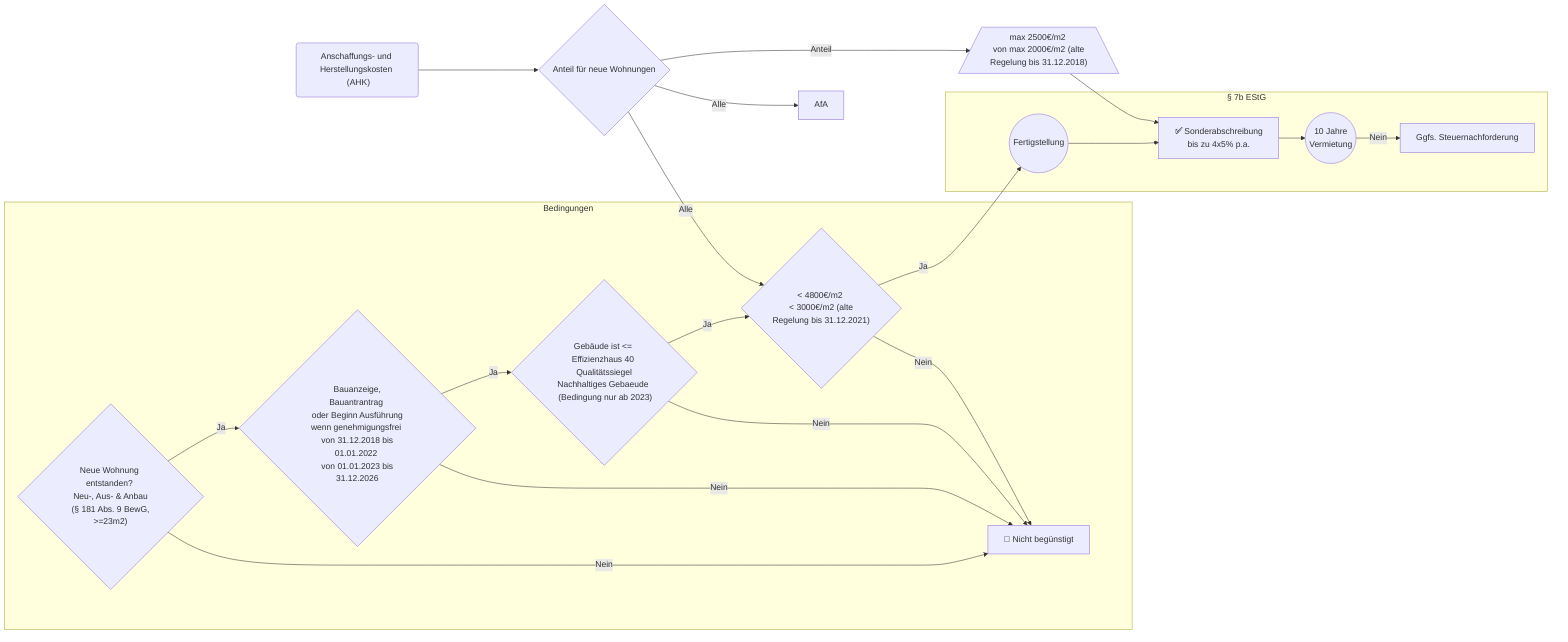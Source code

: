 flowchart LR;
  subgraph Bedingungen
    direction TB
    istNeuWR{"Neue Wohnung entstanden? \n Neu-, Aus- & Anbau \n (§ 181 Abs. 9 BewG, >=23m2)"}
    istNeuWR -- Nein --> keineSA["🚫 Nicht begünstigt"]
    istNeuWR -- Ja --> istInFrist
    istInFrist{"\n Bauanzeige, Bauantrantrag \n oder Beginn Ausführung wenn genehmigungsfrei \n von 31.12.2018 bis 01.01.2022 \n von 01.01.2023 bis 31.12.2026"}
    istInFrist -- Nein --> keineSA
    istInFrist -- Ja --> istKFW40
    istKFW40{"Gebäude ist <= Effizienzhaus 40 \n Qualitätssiegel Nachhaltiges Gebaeude \n (Bedingung nur ab 2023)"}
    istKFW40 -- Nein --> keineSA
    istKFW40 -- Ja --> AHK3k
  end
  subgraph EStG7b ["§ 7b EStG"];
    direction TB
    AHK3k{"< 4800€/m2 \n < 3000€/m2 (alte Regelung bis 31.12.2021)"}
    AHK3k -- Nein --> keineSA
    AHK3k -- Ja --> Fertig
    Fertig(("Fertigstellung"))
    Fertig --> 7bSonder
    7bSonder["✅ Sonderabschreibung \n bis zu 4x5% p.a."]
    7bSonder --> 10JVerm
    10JVerm(("10 Jahre \n Vermietung"))
    10JVerm -- Nein --> RueckZ
    RueckZ["Ggfs. Steuernachforderung"]
  end
  AHK("Anschaffungs- und Herstellungskosten \n (AHK)")
  AHK --> istAHKNeueWohn
  istAHKNeueWohn{"Anteil für neue Wohnungen"}
  istAHKNeueWohn -- Alle --> AHK3k
  istAHKNeueWohn -- Alle --> AfA
  istAHKNeueWohn -- Anteil --> AHK2k
  AHK2k[/"max 2500€/m2 \n von max 2000€/m2 (alte Regelung bis 31.12.2018)"\]
  AHK2k --> 7bSonder